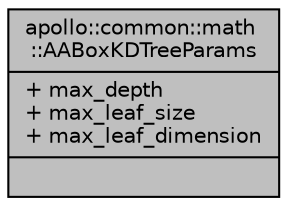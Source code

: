 digraph "apollo::common::math::AABoxKDTreeParams"
{
  edge [fontname="Helvetica",fontsize="10",labelfontname="Helvetica",labelfontsize="10"];
  node [fontname="Helvetica",fontsize="10",shape=record];
  Node1 [label="{apollo::common::math\l::AABoxKDTreeParams\n|+ max_depth\l+ max_leaf_size\l+ max_leaf_dimension\l|}",height=0.2,width=0.4,color="black", fillcolor="grey75", style="filled" fontcolor="black"];
}
